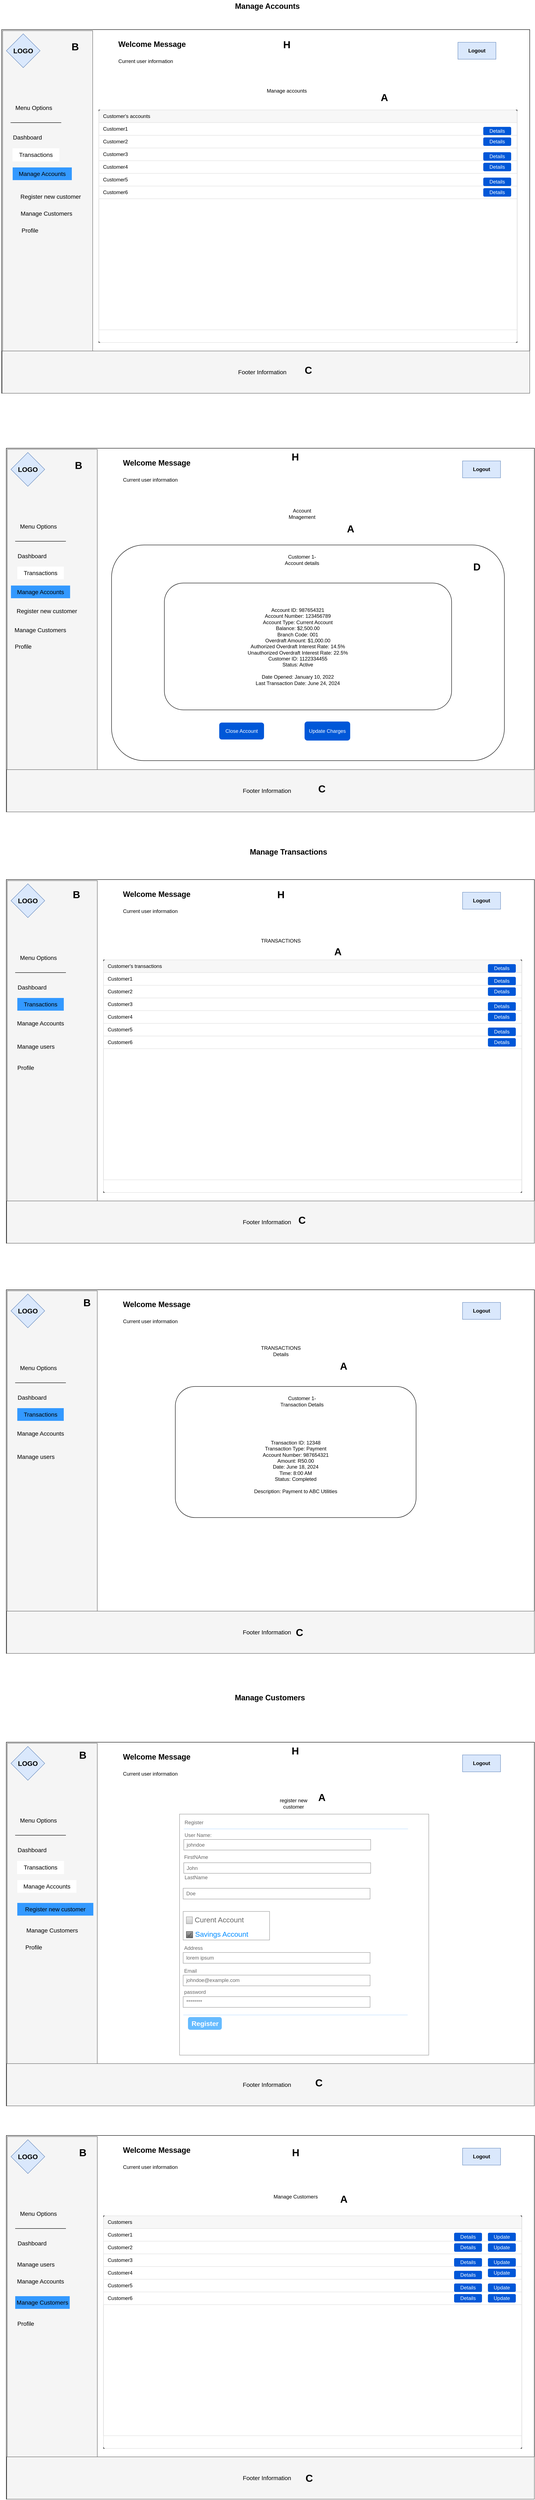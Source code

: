 <mxfile version="24.5.3" type="device">
  <diagram id="3j9G0F825_cHGCq9AKto" name="Page-2">
    <mxGraphModel dx="3990" dy="-781" grid="1" gridSize="10" guides="1" tooltips="1" connect="1" arrows="1" fold="1" page="1" pageScale="1" pageWidth="827" pageHeight="1169" math="0" shadow="0">
      <root>
        <mxCell id="0" />
        <mxCell id="1" parent="0" />
        <mxCell id="QFe1ScGnCT4EniJzE_eW-2" value="" style="rounded=0;whiteSpace=wrap;html=1;" parent="1" vertex="1">
          <mxGeometry x="-171" y="3150" width="1250" height="860" as="geometry" />
        </mxCell>
        <mxCell id="QFe1ScGnCT4EniJzE_eW-3" value="" style="rounded=0;whiteSpace=wrap;html=1;fillColor=#f5f5f5;fontColor=#333333;strokeColor=#666666;rotation=-270;" parent="1" vertex="1">
          <mxGeometry x="-490.93" y="3474.69" width="857.5" height="213.13" as="geometry" />
        </mxCell>
        <mxCell id="QFe1ScGnCT4EniJzE_eW-4" value="&lt;font size=&quot;3&quot;&gt;&lt;b&gt;LOGO&lt;/b&gt;&lt;/font&gt;" style="rhombus;whiteSpace=wrap;html=1;fillColor=#dae8fc;strokeColor=#6c8ebf;" parent="1" vertex="1">
          <mxGeometry x="-160" y="3160" width="80" height="80" as="geometry" />
        </mxCell>
        <mxCell id="QFe1ScGnCT4EniJzE_eW-5" value="&lt;b&gt;Logout&lt;/b&gt;" style="rounded=0;whiteSpace=wrap;html=1;fillColor=#dae8fc;strokeColor=#6c8ebf;" parent="1" vertex="1">
          <mxGeometry x="909" y="3180" width="90" height="40" as="geometry" />
        </mxCell>
        <mxCell id="QFe1ScGnCT4EniJzE_eW-6" value="" style="rounded=0;whiteSpace=wrap;html=1;fillColor=#f5f5f5;fontColor=#f5f5f5;strokeColor=#666666;" parent="1" vertex="1">
          <mxGeometry x="-170" y="3910" width="1249" height="100" as="geometry" />
        </mxCell>
        <mxCell id="QFe1ScGnCT4EniJzE_eW-7" value="&lt;font style=&quot;font-size: 14px;&quot;&gt;Footer Information&lt;/font&gt;" style="text;html=1;align=center;verticalAlign=middle;whiteSpace=wrap;rounded=0;" parent="1" vertex="1">
          <mxGeometry x="383" y="3945" width="126" height="30" as="geometry" />
        </mxCell>
        <mxCell id="QFe1ScGnCT4EniJzE_eW-8" value="" style="rounded=0;whiteSpace=wrap;html=1;" parent="1" vertex="1">
          <mxGeometry x="59.07" y="3340" width="990" height="550" as="geometry" />
        </mxCell>
        <mxCell id="QFe1ScGnCT4EniJzE_eW-9" value="&lt;b&gt;&lt;font style=&quot;font-size: 18px;&quot;&gt;Welcome Message&lt;/font&gt;&lt;/b&gt;" style="text;html=1;align=center;verticalAlign=middle;whiteSpace=wrap;rounded=0;" parent="1" vertex="1">
          <mxGeometry x="70" y="3170" width="230" height="30" as="geometry" />
        </mxCell>
        <mxCell id="QFe1ScGnCT4EniJzE_eW-10" value="Current user information" style="text;html=1;align=center;verticalAlign=middle;whiteSpace=wrap;rounded=0;" parent="1" vertex="1">
          <mxGeometry x="90" y="3210" width="160" height="30" as="geometry" />
        </mxCell>
        <mxCell id="QFe1ScGnCT4EniJzE_eW-11" value="&lt;font style=&quot;font-size: 14px;&quot;&gt;Menu Options&lt;/font&gt;" style="text;html=1;align=center;verticalAlign=middle;whiteSpace=wrap;rounded=0;" parent="1" vertex="1">
          <mxGeometry x="-150" y="3320" width="110" height="30" as="geometry" />
        </mxCell>
        <mxCell id="QFe1ScGnCT4EniJzE_eW-12" value="&lt;font style=&quot;font-size: 14px;&quot;&gt;Dashboard&lt;/font&gt;" style="text;html=1;align=center;verticalAlign=middle;whiteSpace=wrap;rounded=0;" parent="1" vertex="1">
          <mxGeometry x="-165" y="3390" width="110" height="30" as="geometry" />
        </mxCell>
        <mxCell id="QFe1ScGnCT4EniJzE_eW-13" value="&lt;font style=&quot;font-size: 14px;&quot;&gt;Transactions&lt;/font&gt;" style="text;html=1;align=center;verticalAlign=middle;whiteSpace=wrap;rounded=0;fillColor=#FFFFFF;strokeColor=#FFFFFF;" parent="1" vertex="1">
          <mxGeometry x="-145" y="3431.26" width="110" height="30" as="geometry" />
        </mxCell>
        <mxCell id="QFe1ScGnCT4EniJzE_eW-14" value="&lt;font style=&quot;font-size: 14px;&quot;&gt;Manage Accounts&lt;/font&gt;" style="text;html=1;align=center;verticalAlign=middle;whiteSpace=wrap;rounded=0;fillColor=#3399FF;" parent="1" vertex="1">
          <mxGeometry x="-145" y="3475.95" width="140" height="30" as="geometry" />
        </mxCell>
        <mxCell id="QFe1ScGnCT4EniJzE_eW-15" value="&lt;font style=&quot;font-size: 14px;&quot;&gt;Register new customer&lt;/font&gt;" style="text;html=1;align=center;verticalAlign=middle;whiteSpace=wrap;rounded=0;" parent="1" vertex="1">
          <mxGeometry x="-145" y="3530" width="180" height="30" as="geometry" />
        </mxCell>
        <mxCell id="QFe1ScGnCT4EniJzE_eW-16" value="&lt;font style=&quot;font-size: 14px;&quot;&gt;Manage Customers&lt;/font&gt;" style="text;html=1;align=center;verticalAlign=middle;whiteSpace=wrap;rounded=0;" parent="1" vertex="1">
          <mxGeometry x="-130" y="3570" width="130" height="30" as="geometry" />
        </mxCell>
        <mxCell id="QFe1ScGnCT4EniJzE_eW-17" value="&lt;font style=&quot;font-size: 14px;&quot;&gt;Profile&lt;/font&gt;" style="text;html=1;align=center;verticalAlign=middle;whiteSpace=wrap;rounded=0;" parent="1" vertex="1">
          <mxGeometry x="-159" y="3610" width="110" height="30" as="geometry" />
        </mxCell>
        <mxCell id="QFe1ScGnCT4EniJzE_eW-18" style="edgeStyle=orthogonalEdgeStyle;rounded=0;orthogonalLoop=1;jettySize=auto;html=1;exitX=0.5;exitY=1;exitDx=0;exitDy=0;" parent="1" source="QFe1ScGnCT4EniJzE_eW-17" target="QFe1ScGnCT4EniJzE_eW-17" edge="1">
          <mxGeometry relative="1" as="geometry" />
        </mxCell>
        <mxCell id="QFe1ScGnCT4EniJzE_eW-19" value="" style="endArrow=none;html=1;rounded=0;" parent="1" edge="1">
          <mxGeometry width="50" height="50" relative="1" as="geometry">
            <mxPoint x="-30" y="3370" as="sourcePoint" />
            <mxPoint x="-150" y="3370" as="targetPoint" />
          </mxGeometry>
        </mxCell>
        <mxCell id="QFe1ScGnCT4EniJzE_eW-20" value="Manage accounts" style="text;html=1;align=center;verticalAlign=middle;whiteSpace=wrap;rounded=0;" parent="1" vertex="1">
          <mxGeometry x="449" y="3280" width="110.07" height="30" as="geometry" />
        </mxCell>
        <mxCell id="QFe1ScGnCT4EniJzE_eW-21" value="" style="html=1;shadow=0;dashed=0;shape=mxgraph.bootstrap.rrect;rSize=5;strokeColor=#DFDFDF;html=1;whiteSpace=wrap;fillColor=#FFFFFF;fontColor=#000000;" parent="1" vertex="1">
          <mxGeometry x="59.07" y="3340" width="990" height="550" as="geometry" />
        </mxCell>
        <mxCell id="QFe1ScGnCT4EniJzE_eW-22" value="Customer&#39;s accounts" style="html=1;shadow=0;dashed=0;shape=mxgraph.bootstrap.topButton;strokeColor=inherit;fillColor=#F7F7F7;rSize=5;perimeter=none;whiteSpace=wrap;resizeWidth=1;align=left;spacing=10;" parent="QFe1ScGnCT4EniJzE_eW-21" vertex="1">
          <mxGeometry width="990" height="30" relative="1" as="geometry" />
        </mxCell>
        <mxCell id="QFe1ScGnCT4EniJzE_eW-23" value="Customer1" style="strokeColor=inherit;fillColor=inherit;gradientColor=inherit;fontColor=inherit;html=1;shadow=0;dashed=0;perimeter=none;whiteSpace=wrap;resizeWidth=1;align=left;spacing=10;" parent="QFe1ScGnCT4EniJzE_eW-21" vertex="1">
          <mxGeometry width="990" height="30" relative="1" as="geometry">
            <mxPoint y="30" as="offset" />
          </mxGeometry>
        </mxCell>
        <mxCell id="QFe1ScGnCT4EniJzE_eW-24" value="Customer3" style="strokeColor=inherit;fillColor=inherit;gradientColor=inherit;fontColor=inherit;html=1;shadow=0;dashed=0;perimeter=none;whiteSpace=wrap;resizeWidth=1;align=left;spacing=10;" parent="QFe1ScGnCT4EniJzE_eW-21" vertex="1">
          <mxGeometry width="990" height="30" relative="1" as="geometry">
            <mxPoint y="90" as="offset" />
          </mxGeometry>
        </mxCell>
        <mxCell id="QFe1ScGnCT4EniJzE_eW-25" value="" style="strokeColor=inherit;fillColor=inherit;gradientColor=inherit;fontColor=inherit;html=1;shadow=0;dashed=0;shape=mxgraph.bootstrap.bottomButton;rSize=5;perimeter=none;whiteSpace=wrap;resizeWidth=1;resizeHeight=0;align=left;spacing=10;" parent="QFe1ScGnCT4EniJzE_eW-21" vertex="1">
          <mxGeometry y="1" width="990" height="30" relative="1" as="geometry">
            <mxPoint y="-30" as="offset" />
          </mxGeometry>
        </mxCell>
        <mxCell id="QFe1ScGnCT4EniJzE_eW-26" value="Details" style="rounded=1;fillColor=#0057D8;strokeColor=none;html=1;whiteSpace=wrap;fontColor=#ffffff;align=center;verticalAlign=middle;fontStyle=0;fontSize=12;sketch=0;" parent="QFe1ScGnCT4EniJzE_eW-21" vertex="1">
          <mxGeometry x="910" y="40" width="66" height="20" as="geometry" />
        </mxCell>
        <mxCell id="QFe1ScGnCT4EniJzE_eW-27" value="Customer6" style="strokeColor=inherit;fillColor=inherit;gradientColor=inherit;fontColor=inherit;html=1;shadow=0;dashed=0;perimeter=none;whiteSpace=wrap;resizeWidth=1;align=left;spacing=10;" parent="QFe1ScGnCT4EniJzE_eW-21" vertex="1">
          <mxGeometry y="180" width="990" height="30" as="geometry" />
        </mxCell>
        <mxCell id="QFe1ScGnCT4EniJzE_eW-28" value="Customer5" style="strokeColor=inherit;fillColor=inherit;gradientColor=inherit;fontColor=inherit;html=1;shadow=0;dashed=0;perimeter=none;whiteSpace=wrap;resizeWidth=1;align=left;spacing=10;" parent="QFe1ScGnCT4EniJzE_eW-21" vertex="1">
          <mxGeometry y="150" width="990" height="30" as="geometry" />
        </mxCell>
        <mxCell id="QFe1ScGnCT4EniJzE_eW-29" value="Customer4" style="strokeColor=inherit;fillColor=inherit;gradientColor=inherit;fontColor=inherit;html=1;shadow=0;dashed=0;perimeter=none;whiteSpace=wrap;resizeWidth=1;align=left;spacing=10;" parent="QFe1ScGnCT4EniJzE_eW-21" vertex="1">
          <mxGeometry y="120" width="990" height="30" as="geometry" />
        </mxCell>
        <mxCell id="QFe1ScGnCT4EniJzE_eW-30" value="Customer2" style="strokeColor=inherit;fillColor=inherit;gradientColor=inherit;fontColor=inherit;html=1;shadow=0;dashed=0;perimeter=none;whiteSpace=wrap;resizeWidth=1;align=left;spacing=10;" parent="QFe1ScGnCT4EniJzE_eW-21" vertex="1">
          <mxGeometry y="60" width="990" height="30" as="geometry" />
        </mxCell>
        <mxCell id="QFe1ScGnCT4EniJzE_eW-31" value="Details" style="rounded=1;fillColor=#0057D8;strokeColor=none;html=1;whiteSpace=wrap;fontColor=#ffffff;align=center;verticalAlign=middle;fontStyle=0;fontSize=12;sketch=0;" parent="QFe1ScGnCT4EniJzE_eW-21" vertex="1">
          <mxGeometry x="910" y="65" width="66" height="20" as="geometry" />
        </mxCell>
        <mxCell id="QFe1ScGnCT4EniJzE_eW-32" value="Details" style="rounded=1;fillColor=#0057D8;strokeColor=none;html=1;whiteSpace=wrap;fontColor=#ffffff;align=center;verticalAlign=middle;fontStyle=0;fontSize=12;sketch=0;" parent="QFe1ScGnCT4EniJzE_eW-21" vertex="1">
          <mxGeometry x="910" y="185" width="66" height="20" as="geometry" />
        </mxCell>
        <mxCell id="QFe1ScGnCT4EniJzE_eW-33" value="Details" style="rounded=1;fillColor=#0057D8;strokeColor=none;html=1;whiteSpace=wrap;fontColor=#ffffff;align=center;verticalAlign=middle;fontStyle=0;fontSize=12;sketch=0;" parent="QFe1ScGnCT4EniJzE_eW-21" vertex="1">
          <mxGeometry x="910" y="160" width="66" height="20" as="geometry" />
        </mxCell>
        <mxCell id="QFe1ScGnCT4EniJzE_eW-34" value="Details" style="rounded=1;fillColor=#0057D8;strokeColor=none;html=1;whiteSpace=wrap;fontColor=#ffffff;align=center;verticalAlign=middle;fontStyle=0;fontSize=12;sketch=0;" parent="QFe1ScGnCT4EniJzE_eW-21" vertex="1">
          <mxGeometry x="910" y="125" width="66" height="20" as="geometry" />
        </mxCell>
        <mxCell id="QFe1ScGnCT4EniJzE_eW-35" value="Details" style="rounded=1;fillColor=#0057D8;strokeColor=none;html=1;whiteSpace=wrap;fontColor=#ffffff;align=center;verticalAlign=middle;fontStyle=0;fontSize=12;sketch=0;" parent="QFe1ScGnCT4EniJzE_eW-21" vertex="1">
          <mxGeometry x="910" y="100" width="66" height="20" as="geometry" />
        </mxCell>
        <mxCell id="QFe1ScGnCT4EniJzE_eW-36" style="edgeStyle=orthogonalEdgeStyle;rounded=0;orthogonalLoop=1;jettySize=auto;html=1;exitX=0.5;exitY=1;exitDx=0;exitDy=0;" parent="1" source="QFe1ScGnCT4EniJzE_eW-15" target="QFe1ScGnCT4EniJzE_eW-15" edge="1">
          <mxGeometry relative="1" as="geometry" />
        </mxCell>
        <mxCell id="QFe1ScGnCT4EniJzE_eW-37" value="&lt;font style=&quot;font-size: 18px;&quot;&gt;&lt;b&gt;Manage Accounts&lt;/b&gt;&lt;/font&gt;" style="text;html=1;align=center;verticalAlign=middle;whiteSpace=wrap;rounded=0;" parent="1" vertex="1">
          <mxGeometry x="370" y="3080" width="176" height="30" as="geometry" />
        </mxCell>
        <mxCell id="QFe1ScGnCT4EniJzE_eW-60" value="" style="rounded=1;whiteSpace=wrap;html=1;" parent="1" vertex="1">
          <mxGeometry x="494.0" y="4508.74" width="346" height="180" as="geometry" />
        </mxCell>
        <mxCell id="QFe1ScGnCT4EniJzE_eW-61" value="" style="rounded=0;whiteSpace=wrap;html=1;" parent="1" vertex="1">
          <mxGeometry x="-160.07" y="4140" width="1250.07" height="860" as="geometry" />
        </mxCell>
        <mxCell id="QFe1ScGnCT4EniJzE_eW-62" value="" style="rounded=0;whiteSpace=wrap;html=1;fillColor=#f5f5f5;fontColor=#333333;strokeColor=#666666;rotation=-270;" parent="1" vertex="1">
          <mxGeometry x="-480.0" y="4464.69" width="857.5" height="213.13" as="geometry" />
        </mxCell>
        <mxCell id="QFe1ScGnCT4EniJzE_eW-63" value="&lt;font size=&quot;3&quot;&gt;&lt;b&gt;LOGO&lt;/b&gt;&lt;/font&gt;" style="rhombus;whiteSpace=wrap;html=1;fillColor=#dae8fc;strokeColor=#6c8ebf;" parent="1" vertex="1">
          <mxGeometry x="-149.07" y="4150" width="80" height="80" as="geometry" />
        </mxCell>
        <mxCell id="QFe1ScGnCT4EniJzE_eW-64" value="&lt;b&gt;Logout&lt;/b&gt;" style="rounded=0;whiteSpace=wrap;html=1;fillColor=#dae8fc;strokeColor=#6c8ebf;" parent="1" vertex="1">
          <mxGeometry x="919.93" y="4170" width="90" height="40" as="geometry" />
        </mxCell>
        <mxCell id="QFe1ScGnCT4EniJzE_eW-65" value="" style="rounded=0;whiteSpace=wrap;html=1;fillColor=#f5f5f5;fontColor=#f5f5f5;strokeColor=#666666;" parent="1" vertex="1">
          <mxGeometry x="-159.07" y="4900" width="1249.07" height="100" as="geometry" />
        </mxCell>
        <mxCell id="QFe1ScGnCT4EniJzE_eW-66" value="&lt;font style=&quot;font-size: 14px;&quot;&gt;Footer Information&lt;/font&gt;" style="text;html=1;align=center;verticalAlign=middle;whiteSpace=wrap;rounded=0;" parent="1" vertex="1">
          <mxGeometry x="393.93" y="4935" width="126" height="30" as="geometry" />
        </mxCell>
        <mxCell id="QFe1ScGnCT4EniJzE_eW-67" value="&lt;b&gt;&lt;font style=&quot;font-size: 18px;&quot;&gt;Welcome Message&lt;/font&gt;&lt;/b&gt;" style="text;html=1;align=center;verticalAlign=middle;whiteSpace=wrap;rounded=0;" parent="1" vertex="1">
          <mxGeometry x="80.93" y="4160" width="230" height="30" as="geometry" />
        </mxCell>
        <mxCell id="QFe1ScGnCT4EniJzE_eW-68" value="Current user information" style="text;html=1;align=center;verticalAlign=middle;whiteSpace=wrap;rounded=0;" parent="1" vertex="1">
          <mxGeometry x="100.93" y="4200" width="160" height="30" as="geometry" />
        </mxCell>
        <mxCell id="QFe1ScGnCT4EniJzE_eW-69" value="&lt;font style=&quot;font-size: 14px;&quot;&gt;Menu Options&lt;/font&gt;" style="text;html=1;align=center;verticalAlign=middle;whiteSpace=wrap;rounded=0;" parent="1" vertex="1">
          <mxGeometry x="-139.07" y="4310" width="110" height="30" as="geometry" />
        </mxCell>
        <mxCell id="QFe1ScGnCT4EniJzE_eW-70" value="&lt;font style=&quot;font-size: 14px;&quot;&gt;Dashboard&lt;/font&gt;" style="text;html=1;align=center;verticalAlign=middle;whiteSpace=wrap;rounded=0;" parent="1" vertex="1">
          <mxGeometry x="-154.07" y="4380" width="110" height="30" as="geometry" />
        </mxCell>
        <mxCell id="QFe1ScGnCT4EniJzE_eW-71" value="&lt;font style=&quot;font-size: 14px;&quot;&gt;Transactions&lt;/font&gt;" style="text;html=1;align=center;verticalAlign=middle;whiteSpace=wrap;rounded=0;fillColor=#FFFFFF;" parent="1" vertex="1">
          <mxGeometry x="-134.07" y="4420" width="110" height="30" as="geometry" />
        </mxCell>
        <mxCell id="QFe1ScGnCT4EniJzE_eW-72" value="&lt;font style=&quot;font-size: 14px;&quot;&gt;Manage Accounts&lt;/font&gt;" style="text;html=1;align=center;verticalAlign=middle;whiteSpace=wrap;rounded=0;fillColor=#3399FF;" parent="1" vertex="1">
          <mxGeometry x="-149.07" y="4464.69" width="140" height="30" as="geometry" />
        </mxCell>
        <mxCell id="QFe1ScGnCT4EniJzE_eW-73" value="&lt;font style=&quot;font-size: 14px;&quot;&gt;Register new customer&lt;/font&gt;" style="text;html=1;align=center;verticalAlign=middle;whiteSpace=wrap;rounded=0;" parent="1" vertex="1">
          <mxGeometry x="-154.07" y="4510" width="180" height="30" as="geometry" />
        </mxCell>
        <mxCell id="QFe1ScGnCT4EniJzE_eW-74" value="&lt;font style=&quot;font-size: 14px;&quot;&gt;Manage Customers&lt;/font&gt;" style="text;html=1;align=center;verticalAlign=middle;whiteSpace=wrap;rounded=0;" parent="1" vertex="1">
          <mxGeometry x="-149.07" y="4555" width="139.07" height="30" as="geometry" />
        </mxCell>
        <mxCell id="QFe1ScGnCT4EniJzE_eW-75" value="&lt;font style=&quot;font-size: 14px;&quot;&gt;Profile&lt;/font&gt;" style="text;html=1;align=center;verticalAlign=middle;whiteSpace=wrap;rounded=0;" parent="1" vertex="1">
          <mxGeometry x="-175" y="4593.74" width="110" height="30" as="geometry" />
        </mxCell>
        <mxCell id="QFe1ScGnCT4EniJzE_eW-76" style="edgeStyle=orthogonalEdgeStyle;rounded=0;orthogonalLoop=1;jettySize=auto;html=1;exitX=0.5;exitY=1;exitDx=0;exitDy=0;" parent="1" source="QFe1ScGnCT4EniJzE_eW-75" target="QFe1ScGnCT4EniJzE_eW-75" edge="1">
          <mxGeometry relative="1" as="geometry" />
        </mxCell>
        <mxCell id="QFe1ScGnCT4EniJzE_eW-77" value="" style="endArrow=none;html=1;rounded=0;" parent="1" edge="1">
          <mxGeometry width="50" height="50" relative="1" as="geometry">
            <mxPoint x="-19.07" y="4360" as="sourcePoint" />
            <mxPoint x="-139.07" y="4360" as="targetPoint" />
          </mxGeometry>
        </mxCell>
        <mxCell id="QFe1ScGnCT4EniJzE_eW-78" value="Account Mnagement" style="text;html=1;align=center;verticalAlign=middle;whiteSpace=wrap;rounded=0;" parent="1" vertex="1">
          <mxGeometry x="510.0" y="4280" width="60" height="30" as="geometry" />
        </mxCell>
        <mxCell id="QFe1ScGnCT4EniJzE_eW-79" value="" style="rounded=1;whiteSpace=wrap;html=1;" parent="1" vertex="1">
          <mxGeometry x="89.07" y="4368.74" width="930" height="510" as="geometry" />
        </mxCell>
        <mxCell id="QFe1ScGnCT4EniJzE_eW-80" value="Customer 1- Account details" style="text;html=1;align=center;verticalAlign=middle;whiteSpace=wrap;rounded=0;" parent="1" vertex="1">
          <mxGeometry x="484.97" y="4388.74" width="110.07" height="30" as="geometry" />
        </mxCell>
        <mxCell id="QFe1ScGnCT4EniJzE_eW-81" value="" style="rounded=1;whiteSpace=wrap;html=1;" parent="1" vertex="1">
          <mxGeometry x="214.07" y="4458.74" width="680" height="300" as="geometry" />
        </mxCell>
        <mxCell id="QFe1ScGnCT4EniJzE_eW-82" value="&lt;div&gt;Account ID: 987654321&lt;/div&gt;&lt;div&gt;Account Number: 123456789&lt;/div&gt;&lt;div&gt;Account Type: Current Account&lt;/div&gt;&lt;div&gt;Balance: $2,500.00&lt;/div&gt;&lt;div&gt;Branch Code: 001&lt;/div&gt;&lt;div&gt;Overdraft Amount: $1,000.00&lt;/div&gt;&lt;div&gt;Authorized Overdraft Interest Rate: 14.5%&lt;/div&gt;&lt;div&gt;Unauthorized Overdraft Interest Rate: 22.5%&lt;/div&gt;&lt;div&gt;Customer ID: 1122334455&lt;/div&gt;&lt;div&gt;Status: Active&lt;/div&gt;&lt;div&gt;&lt;br&gt;&lt;/div&gt;&lt;div&gt;Date Opened: January 10, 2022&lt;/div&gt;&lt;div&gt;Last Transaction Date: June 24, 2024&lt;/div&gt;" style="text;html=1;align=center;verticalAlign=middle;whiteSpace=wrap;rounded=0;" parent="1" vertex="1">
          <mxGeometry x="210.0" y="4483.74" width="640" height="250" as="geometry" />
        </mxCell>
        <mxCell id="QFe1ScGnCT4EniJzE_eW-83" value="Close Account" style="rounded=1;fillColor=#0057D8;strokeColor=none;html=1;whiteSpace=wrap;fontColor=#ffffff;align=center;verticalAlign=middle;fontStyle=0;fontSize=12;sketch=0;" parent="1" vertex="1">
          <mxGeometry x="344.0" y="4788.74" width="106" height="40" as="geometry" />
        </mxCell>
        <mxCell id="QFe1ScGnCT4EniJzE_eW-84" value="Update Charges" style="rounded=1;fillColor=#0057D8;strokeColor=none;html=1;whiteSpace=wrap;fontColor=#ffffff;align=center;verticalAlign=middle;fontStyle=0;fontSize=12;sketch=0;" parent="1" vertex="1">
          <mxGeometry x="546.0" y="4786.24" width="108" height="45" as="geometry" />
        </mxCell>
        <mxCell id="QFe1ScGnCT4EniJzE_eW-85" value="" style="rounded=0;whiteSpace=wrap;html=1;" parent="1" vertex="1">
          <mxGeometry x="-160" y="5160" width="1250" height="860" as="geometry" />
        </mxCell>
        <mxCell id="QFe1ScGnCT4EniJzE_eW-86" value="" style="rounded=0;whiteSpace=wrap;html=1;fillColor=#f5f5f5;fontColor=#333333;strokeColor=#666666;rotation=-270;" parent="1" vertex="1">
          <mxGeometry x="-479.93" y="5484.69" width="857.5" height="213.13" as="geometry" />
        </mxCell>
        <mxCell id="QFe1ScGnCT4EniJzE_eW-87" value="&lt;font size=&quot;3&quot;&gt;&lt;b&gt;LOGO&lt;/b&gt;&lt;/font&gt;" style="rhombus;whiteSpace=wrap;html=1;fillColor=#dae8fc;strokeColor=#6c8ebf;" parent="1" vertex="1">
          <mxGeometry x="-149" y="5170" width="80" height="80" as="geometry" />
        </mxCell>
        <mxCell id="QFe1ScGnCT4EniJzE_eW-88" value="&lt;b&gt;Logout&lt;/b&gt;" style="rounded=0;whiteSpace=wrap;html=1;fillColor=#dae8fc;strokeColor=#6c8ebf;" parent="1" vertex="1">
          <mxGeometry x="920" y="5190" width="90" height="40" as="geometry" />
        </mxCell>
        <mxCell id="QFe1ScGnCT4EniJzE_eW-89" value="" style="rounded=0;whiteSpace=wrap;html=1;fillColor=#f5f5f5;fontColor=#f5f5f5;strokeColor=#666666;" parent="1" vertex="1">
          <mxGeometry x="-159" y="5920" width="1249" height="100" as="geometry" />
        </mxCell>
        <mxCell id="QFe1ScGnCT4EniJzE_eW-90" value="&lt;font style=&quot;font-size: 14px;&quot;&gt;Footer Information&lt;/font&gt;" style="text;html=1;align=center;verticalAlign=middle;whiteSpace=wrap;rounded=0;" parent="1" vertex="1">
          <mxGeometry x="394.0" y="5955" width="126" height="30" as="geometry" />
        </mxCell>
        <mxCell id="QFe1ScGnCT4EniJzE_eW-91" value="" style="rounded=0;whiteSpace=wrap;html=1;" parent="1" vertex="1">
          <mxGeometry x="70.07" y="5350" width="990" height="550" as="geometry" />
        </mxCell>
        <mxCell id="QFe1ScGnCT4EniJzE_eW-92" value="&lt;b&gt;&lt;font style=&quot;font-size: 18px;&quot;&gt;Welcome Message&lt;/font&gt;&lt;/b&gt;" style="text;html=1;align=center;verticalAlign=middle;whiteSpace=wrap;rounded=0;" parent="1" vertex="1">
          <mxGeometry x="81" y="5180" width="230" height="30" as="geometry" />
        </mxCell>
        <mxCell id="QFe1ScGnCT4EniJzE_eW-93" value="Current user information" style="text;html=1;align=center;verticalAlign=middle;whiteSpace=wrap;rounded=0;" parent="1" vertex="1">
          <mxGeometry x="101" y="5220" width="160" height="30" as="geometry" />
        </mxCell>
        <mxCell id="QFe1ScGnCT4EniJzE_eW-94" value="&lt;font style=&quot;font-size: 14px;&quot;&gt;Menu Options&lt;/font&gt;" style="text;html=1;align=center;verticalAlign=middle;whiteSpace=wrap;rounded=0;" parent="1" vertex="1">
          <mxGeometry x="-139" y="5330" width="110" height="30" as="geometry" />
        </mxCell>
        <mxCell id="QFe1ScGnCT4EniJzE_eW-95" value="&lt;font style=&quot;font-size: 14px;&quot;&gt;Dashboard&lt;/font&gt;" style="text;html=1;align=center;verticalAlign=middle;whiteSpace=wrap;rounded=0;" parent="1" vertex="1">
          <mxGeometry x="-154" y="5400" width="110" height="30" as="geometry" />
        </mxCell>
        <mxCell id="QFe1ScGnCT4EniJzE_eW-96" value="&lt;font style=&quot;font-size: 14px;&quot;&gt;Transactions&lt;/font&gt;" style="text;html=1;align=center;verticalAlign=middle;whiteSpace=wrap;rounded=0;fillColor=#3399FF;" parent="1" vertex="1">
          <mxGeometry x="-134" y="5440" width="110" height="30" as="geometry" />
        </mxCell>
        <mxCell id="QFe1ScGnCT4EniJzE_eW-97" value="&lt;font style=&quot;font-size: 14px;&quot;&gt;Manage Accounts&lt;/font&gt;" style="text;html=1;align=center;verticalAlign=middle;whiteSpace=wrap;rounded=0;" parent="1" vertex="1">
          <mxGeometry x="-149" y="5484.69" width="140" height="30" as="geometry" />
        </mxCell>
        <mxCell id="QFe1ScGnCT4EniJzE_eW-99" value="&lt;font style=&quot;font-size: 14px;&quot;&gt;Manage users&lt;/font&gt;" style="text;html=1;align=center;verticalAlign=middle;whiteSpace=wrap;rounded=0;" parent="1" vertex="1">
          <mxGeometry x="-145" y="5540" width="110" height="30" as="geometry" />
        </mxCell>
        <mxCell id="QFe1ScGnCT4EniJzE_eW-100" value="&lt;font style=&quot;font-size: 14px;&quot;&gt;Profile&lt;/font&gt;" style="text;html=1;align=center;verticalAlign=middle;whiteSpace=wrap;rounded=0;" parent="1" vertex="1">
          <mxGeometry x="-169.07" y="5590" width="110" height="30" as="geometry" />
        </mxCell>
        <mxCell id="QFe1ScGnCT4EniJzE_eW-101" style="edgeStyle=orthogonalEdgeStyle;rounded=0;orthogonalLoop=1;jettySize=auto;html=1;exitX=0.5;exitY=1;exitDx=0;exitDy=0;" parent="1" source="QFe1ScGnCT4EniJzE_eW-100" target="QFe1ScGnCT4EniJzE_eW-100" edge="1">
          <mxGeometry relative="1" as="geometry" />
        </mxCell>
        <mxCell id="QFe1ScGnCT4EniJzE_eW-102" value="" style="endArrow=none;html=1;rounded=0;" parent="1" edge="1">
          <mxGeometry width="50" height="50" relative="1" as="geometry">
            <mxPoint x="-19" y="5380" as="sourcePoint" />
            <mxPoint x="-139" y="5380" as="targetPoint" />
          </mxGeometry>
        </mxCell>
        <mxCell id="QFe1ScGnCT4EniJzE_eW-103" value="TRANSACTIONS" style="text;html=1;align=center;verticalAlign=middle;whiteSpace=wrap;rounded=0;" parent="1" vertex="1">
          <mxGeometry x="460" y="5290" width="60" height="30" as="geometry" />
        </mxCell>
        <mxCell id="QFe1ScGnCT4EniJzE_eW-104" value="" style="html=1;shadow=0;dashed=0;shape=mxgraph.bootstrap.rrect;rSize=5;strokeColor=#DFDFDF;html=1;whiteSpace=wrap;fillColor=#FFFFFF;fontColor=#000000;" parent="1" vertex="1">
          <mxGeometry x="70.07" y="5350" width="990" height="550" as="geometry" />
        </mxCell>
        <mxCell id="QFe1ScGnCT4EniJzE_eW-105" value="Customer&#39;s transactions" style="html=1;shadow=0;dashed=0;shape=mxgraph.bootstrap.topButton;strokeColor=inherit;fillColor=#F7F7F7;rSize=5;perimeter=none;whiteSpace=wrap;resizeWidth=1;align=left;spacing=10;" parent="QFe1ScGnCT4EniJzE_eW-104" vertex="1">
          <mxGeometry width="990" height="30" relative="1" as="geometry" />
        </mxCell>
        <mxCell id="QFe1ScGnCT4EniJzE_eW-106" value="Customer1" style="strokeColor=inherit;fillColor=inherit;gradientColor=inherit;fontColor=inherit;html=1;shadow=0;dashed=0;perimeter=none;whiteSpace=wrap;resizeWidth=1;align=left;spacing=10;" parent="QFe1ScGnCT4EniJzE_eW-104" vertex="1">
          <mxGeometry width="990" height="30" relative="1" as="geometry">
            <mxPoint y="30" as="offset" />
          </mxGeometry>
        </mxCell>
        <mxCell id="QFe1ScGnCT4EniJzE_eW-107" value="Customer3" style="strokeColor=inherit;fillColor=inherit;gradientColor=inherit;fontColor=inherit;html=1;shadow=0;dashed=0;perimeter=none;whiteSpace=wrap;resizeWidth=1;align=left;spacing=10;" parent="QFe1ScGnCT4EniJzE_eW-104" vertex="1">
          <mxGeometry width="990" height="30" relative="1" as="geometry">
            <mxPoint y="90" as="offset" />
          </mxGeometry>
        </mxCell>
        <mxCell id="QFe1ScGnCT4EniJzE_eW-108" value="" style="strokeColor=inherit;fillColor=inherit;gradientColor=inherit;fontColor=inherit;html=1;shadow=0;dashed=0;shape=mxgraph.bootstrap.bottomButton;rSize=5;perimeter=none;whiteSpace=wrap;resizeWidth=1;resizeHeight=0;align=left;spacing=10;" parent="QFe1ScGnCT4EniJzE_eW-104" vertex="1">
          <mxGeometry y="1" width="990" height="30" relative="1" as="geometry">
            <mxPoint y="-30" as="offset" />
          </mxGeometry>
        </mxCell>
        <mxCell id="QFe1ScGnCT4EniJzE_eW-109" value="Details" style="rounded=1;fillColor=#0057D8;strokeColor=none;html=1;whiteSpace=wrap;fontColor=#ffffff;align=center;verticalAlign=middle;fontStyle=0;fontSize=12;sketch=0;" parent="QFe1ScGnCT4EniJzE_eW-104" vertex="1">
          <mxGeometry x="910" y="10" width="66" height="20" as="geometry" />
        </mxCell>
        <mxCell id="QFe1ScGnCT4EniJzE_eW-110" value="Details" style="rounded=1;fillColor=#0057D8;strokeColor=none;html=1;whiteSpace=wrap;fontColor=#ffffff;align=center;verticalAlign=middle;fontStyle=0;fontSize=12;sketch=0;" parent="QFe1ScGnCT4EniJzE_eW-104" vertex="1">
          <mxGeometry x="910" y="40" width="66" height="20" as="geometry" />
        </mxCell>
        <mxCell id="QFe1ScGnCT4EniJzE_eW-111" value="Customer6" style="strokeColor=inherit;fillColor=inherit;gradientColor=inherit;fontColor=inherit;html=1;shadow=0;dashed=0;perimeter=none;whiteSpace=wrap;resizeWidth=1;align=left;spacing=10;" parent="QFe1ScGnCT4EniJzE_eW-104" vertex="1">
          <mxGeometry y="180" width="990" height="30" as="geometry" />
        </mxCell>
        <mxCell id="QFe1ScGnCT4EniJzE_eW-112" value="Customer5" style="strokeColor=inherit;fillColor=inherit;gradientColor=inherit;fontColor=inherit;html=1;shadow=0;dashed=0;perimeter=none;whiteSpace=wrap;resizeWidth=1;align=left;spacing=10;" parent="QFe1ScGnCT4EniJzE_eW-104" vertex="1">
          <mxGeometry y="150" width="990" height="30" as="geometry" />
        </mxCell>
        <mxCell id="QFe1ScGnCT4EniJzE_eW-113" value="Customer4" style="strokeColor=inherit;fillColor=inherit;gradientColor=inherit;fontColor=inherit;html=1;shadow=0;dashed=0;perimeter=none;whiteSpace=wrap;resizeWidth=1;align=left;spacing=10;" parent="QFe1ScGnCT4EniJzE_eW-104" vertex="1">
          <mxGeometry y="120" width="990" height="30" as="geometry" />
        </mxCell>
        <mxCell id="QFe1ScGnCT4EniJzE_eW-114" value="Customer2" style="strokeColor=inherit;fillColor=inherit;gradientColor=inherit;fontColor=inherit;html=1;shadow=0;dashed=0;perimeter=none;whiteSpace=wrap;resizeWidth=1;align=left;spacing=10;" parent="QFe1ScGnCT4EniJzE_eW-104" vertex="1">
          <mxGeometry y="60" width="990" height="30" as="geometry" />
        </mxCell>
        <mxCell id="QFe1ScGnCT4EniJzE_eW-115" value="Details" style="rounded=1;fillColor=#0057D8;strokeColor=none;html=1;whiteSpace=wrap;fontColor=#ffffff;align=center;verticalAlign=middle;fontStyle=0;fontSize=12;sketch=0;" parent="QFe1ScGnCT4EniJzE_eW-104" vertex="1">
          <mxGeometry x="910" y="65" width="66" height="20" as="geometry" />
        </mxCell>
        <mxCell id="QFe1ScGnCT4EniJzE_eW-116" value="Details" style="rounded=1;fillColor=#0057D8;strokeColor=none;html=1;whiteSpace=wrap;fontColor=#ffffff;align=center;verticalAlign=middle;fontStyle=0;fontSize=12;sketch=0;" parent="QFe1ScGnCT4EniJzE_eW-104" vertex="1">
          <mxGeometry x="910" y="185" width="66" height="20" as="geometry" />
        </mxCell>
        <mxCell id="QFe1ScGnCT4EniJzE_eW-117" value="Details" style="rounded=1;fillColor=#0057D8;strokeColor=none;html=1;whiteSpace=wrap;fontColor=#ffffff;align=center;verticalAlign=middle;fontStyle=0;fontSize=12;sketch=0;" parent="QFe1ScGnCT4EniJzE_eW-104" vertex="1">
          <mxGeometry x="910" y="160" width="66" height="20" as="geometry" />
        </mxCell>
        <mxCell id="QFe1ScGnCT4EniJzE_eW-118" value="Details" style="rounded=1;fillColor=#0057D8;strokeColor=none;html=1;whiteSpace=wrap;fontColor=#ffffff;align=center;verticalAlign=middle;fontStyle=0;fontSize=12;sketch=0;" parent="QFe1ScGnCT4EniJzE_eW-104" vertex="1">
          <mxGeometry x="910" y="125" width="66" height="20" as="geometry" />
        </mxCell>
        <mxCell id="QFe1ScGnCT4EniJzE_eW-119" value="Details" style="rounded=1;fillColor=#0057D8;strokeColor=none;html=1;whiteSpace=wrap;fontColor=#ffffff;align=center;verticalAlign=middle;fontStyle=0;fontSize=12;sketch=0;" parent="QFe1ScGnCT4EniJzE_eW-104" vertex="1">
          <mxGeometry x="910" y="100" width="66" height="20" as="geometry" />
        </mxCell>
        <mxCell id="QFe1ScGnCT4EniJzE_eW-120" value="&lt;font style=&quot;font-size: 18px;&quot;&gt;&lt;b&gt;Manage Transactions&lt;/b&gt;&lt;/font&gt;" style="text;html=1;align=center;verticalAlign=middle;whiteSpace=wrap;rounded=0;" parent="1" vertex="1">
          <mxGeometry x="414" y="5080" width="188" height="30" as="geometry" />
        </mxCell>
        <mxCell id="QFe1ScGnCT4EniJzE_eW-121" value="" style="rounded=1;whiteSpace=wrap;html=1;" parent="1" vertex="1">
          <mxGeometry x="494.0" y="6498.74" width="346" height="180" as="geometry" />
        </mxCell>
        <mxCell id="QFe1ScGnCT4EniJzE_eW-122" value="" style="rounded=0;whiteSpace=wrap;html=1;" parent="1" vertex="1">
          <mxGeometry x="-160.07" y="6130" width="1250.07" height="860" as="geometry" />
        </mxCell>
        <mxCell id="QFe1ScGnCT4EniJzE_eW-123" value="" style="rounded=0;whiteSpace=wrap;html=1;fillColor=#f5f5f5;fontColor=#333333;strokeColor=#666666;rotation=-270;" parent="1" vertex="1">
          <mxGeometry x="-480.0" y="6454.69" width="857.5" height="213.13" as="geometry" />
        </mxCell>
        <mxCell id="QFe1ScGnCT4EniJzE_eW-124" value="&lt;font size=&quot;3&quot;&gt;&lt;b&gt;LOGO&lt;/b&gt;&lt;/font&gt;" style="rhombus;whiteSpace=wrap;html=1;fillColor=#dae8fc;strokeColor=#6c8ebf;" parent="1" vertex="1">
          <mxGeometry x="-149.07" y="6140" width="80" height="80" as="geometry" />
        </mxCell>
        <mxCell id="QFe1ScGnCT4EniJzE_eW-125" value="&lt;b&gt;Logout&lt;/b&gt;" style="rounded=0;whiteSpace=wrap;html=1;fillColor=#dae8fc;strokeColor=#6c8ebf;" parent="1" vertex="1">
          <mxGeometry x="919.93" y="6160" width="90" height="40" as="geometry" />
        </mxCell>
        <mxCell id="QFe1ScGnCT4EniJzE_eW-126" value="" style="rounded=0;whiteSpace=wrap;html=1;fillColor=#f5f5f5;fontColor=#f5f5f5;strokeColor=#666666;" parent="1" vertex="1">
          <mxGeometry x="-159.07" y="6890" width="1249.07" height="100" as="geometry" />
        </mxCell>
        <mxCell id="QFe1ScGnCT4EniJzE_eW-127" value="&lt;font style=&quot;font-size: 14px;&quot;&gt;Footer Information&lt;/font&gt;" style="text;html=1;align=center;verticalAlign=middle;whiteSpace=wrap;rounded=0;" parent="1" vertex="1">
          <mxGeometry x="393.93" y="6925" width="126" height="30" as="geometry" />
        </mxCell>
        <mxCell id="QFe1ScGnCT4EniJzE_eW-128" value="&lt;b&gt;&lt;font style=&quot;font-size: 18px;&quot;&gt;Welcome Message&lt;/font&gt;&lt;/b&gt;" style="text;html=1;align=center;verticalAlign=middle;whiteSpace=wrap;rounded=0;" parent="1" vertex="1">
          <mxGeometry x="80.93" y="6150" width="230" height="30" as="geometry" />
        </mxCell>
        <mxCell id="QFe1ScGnCT4EniJzE_eW-129" value="Current user information" style="text;html=1;align=center;verticalAlign=middle;whiteSpace=wrap;rounded=0;" parent="1" vertex="1">
          <mxGeometry x="100.93" y="6190" width="160" height="30" as="geometry" />
        </mxCell>
        <mxCell id="QFe1ScGnCT4EniJzE_eW-130" value="&lt;font style=&quot;font-size: 14px;&quot;&gt;Menu Options&lt;/font&gt;" style="text;html=1;align=center;verticalAlign=middle;whiteSpace=wrap;rounded=0;" parent="1" vertex="1">
          <mxGeometry x="-139.07" y="6300" width="110" height="30" as="geometry" />
        </mxCell>
        <mxCell id="QFe1ScGnCT4EniJzE_eW-131" value="&lt;font style=&quot;font-size: 14px;&quot;&gt;Dashboard&lt;/font&gt;" style="text;html=1;align=center;verticalAlign=middle;whiteSpace=wrap;rounded=0;" parent="1" vertex="1">
          <mxGeometry x="-154.07" y="6370" width="110" height="30" as="geometry" />
        </mxCell>
        <mxCell id="QFe1ScGnCT4EniJzE_eW-132" value="&lt;font style=&quot;font-size: 14px;&quot;&gt;Transactions&lt;/font&gt;" style="text;html=1;align=center;verticalAlign=middle;whiteSpace=wrap;rounded=0;fillColor=#3399FF;" parent="1" vertex="1">
          <mxGeometry x="-134.07" y="6410" width="110" height="30" as="geometry" />
        </mxCell>
        <mxCell id="QFe1ScGnCT4EniJzE_eW-133" value="&lt;font style=&quot;font-size: 14px;&quot;&gt;Manage Accounts&lt;/font&gt;" style="text;html=1;align=center;verticalAlign=middle;whiteSpace=wrap;rounded=0;" parent="1" vertex="1">
          <mxGeometry x="-149.07" y="6454.69" width="140" height="30" as="geometry" />
        </mxCell>
        <mxCell id="QFe1ScGnCT4EniJzE_eW-135" value="&lt;font style=&quot;font-size: 14px;&quot;&gt;Manage users&lt;/font&gt;" style="text;html=1;align=center;verticalAlign=middle;whiteSpace=wrap;rounded=0;" parent="1" vertex="1">
          <mxGeometry x="-145" y="6510" width="110" height="30" as="geometry" />
        </mxCell>
        <mxCell id="QFe1ScGnCT4EniJzE_eW-136" style="edgeStyle=orthogonalEdgeStyle;rounded=0;orthogonalLoop=1;jettySize=auto;html=1;exitX=0.5;exitY=1;exitDx=0;exitDy=0;" parent="1" edge="1">
          <mxGeometry relative="1" as="geometry">
            <mxPoint x="-114.0" y="6619.74" as="sourcePoint" />
            <mxPoint x="-114.0" y="6619.74" as="targetPoint" />
          </mxGeometry>
        </mxCell>
        <mxCell id="QFe1ScGnCT4EniJzE_eW-137" value="" style="endArrow=none;html=1;rounded=0;" parent="1" edge="1">
          <mxGeometry width="50" height="50" relative="1" as="geometry">
            <mxPoint x="-19.07" y="6350" as="sourcePoint" />
            <mxPoint x="-139.07" y="6350" as="targetPoint" />
          </mxGeometry>
        </mxCell>
        <mxCell id="QFe1ScGnCT4EniJzE_eW-138" value="TRANSACTIONS Details" style="text;html=1;align=center;verticalAlign=middle;whiteSpace=wrap;rounded=0;" parent="1" vertex="1">
          <mxGeometry x="459.93" y="6260" width="60" height="30" as="geometry" />
        </mxCell>
        <mxCell id="QFe1ScGnCT4EniJzE_eW-139" value="" style="rounded=1;whiteSpace=wrap;html=1;" parent="1" vertex="1">
          <mxGeometry x="240.0" y="6358.74" width="570" height="310" as="geometry" />
        </mxCell>
        <mxCell id="QFe1ScGnCT4EniJzE_eW-140" value="Customer 1-Transaction Details" style="text;html=1;align=center;verticalAlign=middle;whiteSpace=wrap;rounded=0;" parent="1" vertex="1">
          <mxGeometry x="484.97" y="6378.74" width="110.07" height="30" as="geometry" />
        </mxCell>
        <mxCell id="QFe1ScGnCT4EniJzE_eW-141" value="&lt;div&gt;Transaction ID: 12348&lt;/div&gt;&lt;div&gt;Transaction Type: Payment&lt;/div&gt;&lt;div&gt;Account Number: 987654321&lt;/div&gt;&lt;div&gt;Amount: R50.00&lt;/div&gt;&lt;div&gt;Date: June 18, 2024&lt;/div&gt;&lt;div&gt;Time: 8:00 AM&lt;/div&gt;&lt;div&gt;Status: Completed&lt;/div&gt;&lt;div&gt;&lt;br&gt;&lt;/div&gt;&lt;div&gt;Description: Payment to ABC Utilities&lt;/div&gt;" style="text;html=1;align=center;verticalAlign=middle;whiteSpace=wrap;rounded=0;" parent="1" vertex="1">
          <mxGeometry x="415.0" y="6468.74" width="220" height="160" as="geometry" />
        </mxCell>
        <mxCell id="QFe1ScGnCT4EniJzE_eW-143" value="" style="rounded=0;whiteSpace=wrap;html=1;" parent="1" vertex="1">
          <mxGeometry x="-160.07" y="7200" width="1250" height="860" as="geometry" />
        </mxCell>
        <mxCell id="QFe1ScGnCT4EniJzE_eW-144" value="" style="rounded=0;whiteSpace=wrap;html=1;fillColor=#f5f5f5;fontColor=#333333;strokeColor=#666666;rotation=-270;" parent="1" vertex="1">
          <mxGeometry x="-480.0" y="7524.69" width="857.5" height="213.13" as="geometry" />
        </mxCell>
        <mxCell id="QFe1ScGnCT4EniJzE_eW-145" value="&lt;font size=&quot;3&quot;&gt;&lt;b&gt;LOGO&lt;/b&gt;&lt;/font&gt;" style="rhombus;whiteSpace=wrap;html=1;fillColor=#dae8fc;strokeColor=#6c8ebf;" parent="1" vertex="1">
          <mxGeometry x="-149.07" y="7210" width="80" height="80" as="geometry" />
        </mxCell>
        <mxCell id="QFe1ScGnCT4EniJzE_eW-146" value="&lt;b&gt;Logout&lt;/b&gt;" style="rounded=0;whiteSpace=wrap;html=1;fillColor=#dae8fc;strokeColor=#6c8ebf;" parent="1" vertex="1">
          <mxGeometry x="919.93" y="7230" width="90" height="40" as="geometry" />
        </mxCell>
        <mxCell id="QFe1ScGnCT4EniJzE_eW-147" value="" style="rounded=0;whiteSpace=wrap;html=1;fillColor=#f5f5f5;fontColor=#f5f5f5;strokeColor=#666666;" parent="1" vertex="1">
          <mxGeometry x="-159.07" y="7960" width="1249" height="100" as="geometry" />
        </mxCell>
        <mxCell id="QFe1ScGnCT4EniJzE_eW-148" value="&lt;font style=&quot;font-size: 14px;&quot;&gt;Footer Information&lt;/font&gt;" style="text;html=1;align=center;verticalAlign=middle;whiteSpace=wrap;rounded=0;" parent="1" vertex="1">
          <mxGeometry x="393.93" y="7995" width="126" height="30" as="geometry" />
        </mxCell>
        <mxCell id="QFe1ScGnCT4EniJzE_eW-149" value="&lt;b&gt;&lt;font style=&quot;font-size: 18px;&quot;&gt;Welcome Message&lt;/font&gt;&lt;/b&gt;" style="text;html=1;align=center;verticalAlign=middle;whiteSpace=wrap;rounded=0;" parent="1" vertex="1">
          <mxGeometry x="80.93" y="7220" width="230" height="30" as="geometry" />
        </mxCell>
        <mxCell id="QFe1ScGnCT4EniJzE_eW-150" value="Current user information" style="text;html=1;align=center;verticalAlign=middle;whiteSpace=wrap;rounded=0;" parent="1" vertex="1">
          <mxGeometry x="100.93" y="7260" width="160" height="30" as="geometry" />
        </mxCell>
        <mxCell id="QFe1ScGnCT4EniJzE_eW-151" value="&lt;font style=&quot;font-size: 14px;&quot;&gt;Menu Options&lt;/font&gt;" style="text;html=1;align=center;verticalAlign=middle;whiteSpace=wrap;rounded=0;" parent="1" vertex="1">
          <mxGeometry x="-139.07" y="7370" width="110" height="30" as="geometry" />
        </mxCell>
        <mxCell id="QFe1ScGnCT4EniJzE_eW-152" value="&lt;font style=&quot;font-size: 14px;&quot;&gt;Dashboard&lt;/font&gt;" style="text;html=1;align=center;verticalAlign=middle;whiteSpace=wrap;rounded=0;" parent="1" vertex="1">
          <mxGeometry x="-154.07" y="7440" width="110" height="30" as="geometry" />
        </mxCell>
        <mxCell id="QFe1ScGnCT4EniJzE_eW-153" value="&lt;font style=&quot;font-size: 14px;&quot;&gt;Transactions&lt;/font&gt;" style="text;html=1;align=center;verticalAlign=middle;whiteSpace=wrap;rounded=0;fillColor=#FFFFFF;strokeColor=#FFFFFF;" parent="1" vertex="1">
          <mxGeometry x="-134.07" y="7481.26" width="110" height="30" as="geometry" />
        </mxCell>
        <mxCell id="QFe1ScGnCT4EniJzE_eW-154" value="&lt;font style=&quot;font-size: 14px;&quot;&gt;Manage Accounts&lt;/font&gt;" style="text;html=1;align=center;verticalAlign=middle;whiteSpace=wrap;rounded=0;fillColor=#FFFFFF;" parent="1" vertex="1">
          <mxGeometry x="-134.07" y="7525.95" width="140" height="30" as="geometry" />
        </mxCell>
        <mxCell id="QFe1ScGnCT4EniJzE_eW-155" value="&lt;font style=&quot;font-size: 14px;&quot;&gt;Register new customer&lt;/font&gt;" style="text;html=1;align=center;verticalAlign=middle;whiteSpace=wrap;rounded=0;fillColor=#3399FF;" parent="1" vertex="1">
          <mxGeometry x="-134.07" y="7580" width="180" height="30" as="geometry" />
        </mxCell>
        <mxCell id="QFe1ScGnCT4EniJzE_eW-156" value="&lt;font style=&quot;font-size: 14px;&quot;&gt;Manage Customers&lt;/font&gt;" style="text;html=1;align=center;verticalAlign=middle;whiteSpace=wrap;rounded=0;" parent="1" vertex="1">
          <mxGeometry x="-120.71" y="7630" width="139.07" height="30" as="geometry" />
        </mxCell>
        <mxCell id="QFe1ScGnCT4EniJzE_eW-157" value="&lt;font style=&quot;font-size: 14px;&quot;&gt;Profile&lt;/font&gt;" style="text;html=1;align=center;verticalAlign=middle;whiteSpace=wrap;rounded=0;" parent="1" vertex="1">
          <mxGeometry x="-150.0" y="7670" width="110" height="30" as="geometry" />
        </mxCell>
        <mxCell id="QFe1ScGnCT4EniJzE_eW-158" style="edgeStyle=orthogonalEdgeStyle;rounded=0;orthogonalLoop=1;jettySize=auto;html=1;exitX=0.5;exitY=1;exitDx=0;exitDy=0;" parent="1" source="QFe1ScGnCT4EniJzE_eW-157" target="QFe1ScGnCT4EniJzE_eW-157" edge="1">
          <mxGeometry relative="1" as="geometry" />
        </mxCell>
        <mxCell id="QFe1ScGnCT4EniJzE_eW-159" value="" style="endArrow=none;html=1;rounded=0;" parent="1" edge="1">
          <mxGeometry width="50" height="50" relative="1" as="geometry">
            <mxPoint x="-19.07" y="7420" as="sourcePoint" />
            <mxPoint x="-139.07" y="7420" as="targetPoint" />
          </mxGeometry>
        </mxCell>
        <mxCell id="QFe1ScGnCT4EniJzE_eW-160" value="register new customer" style="text;html=1;align=center;verticalAlign=middle;whiteSpace=wrap;rounded=0;" parent="1" vertex="1">
          <mxGeometry x="459.93" y="7330" width="120.07" height="30" as="geometry" />
        </mxCell>
        <mxCell id="QFe1ScGnCT4EniJzE_eW-161" style="edgeStyle=orthogonalEdgeStyle;rounded=0;orthogonalLoop=1;jettySize=auto;html=1;exitX=0.5;exitY=1;exitDx=0;exitDy=0;" parent="1" source="QFe1ScGnCT4EniJzE_eW-155" target="QFe1ScGnCT4EniJzE_eW-155" edge="1">
          <mxGeometry relative="1" as="geometry" />
        </mxCell>
        <mxCell id="QFe1ScGnCT4EniJzE_eW-162" value="" style="strokeWidth=1;shadow=0;dashed=0;align=center;html=1;shape=mxgraph.mockup.forms.rrect;rSize=0;strokeColor=#999999;fillColor=#ffffff;" parent="1" vertex="1">
          <mxGeometry x="250.0" y="7370" width="590" height="570" as="geometry" />
        </mxCell>
        <mxCell id="QFe1ScGnCT4EniJzE_eW-163" value="Register" style="strokeWidth=1;shadow=0;dashed=0;align=center;html=1;shape=mxgraph.mockup.forms.anchor;fontSize=12;fontColor=#666666;align=left;resizeWidth=1;spacingLeft=0;" parent="QFe1ScGnCT4EniJzE_eW-162" vertex="1">
          <mxGeometry width="295" height="20" relative="1" as="geometry">
            <mxPoint x="10" y="10" as="offset" />
          </mxGeometry>
        </mxCell>
        <mxCell id="QFe1ScGnCT4EniJzE_eW-164" value="" style="shape=line;strokeColor=#ddeeff;strokeWidth=2;html=1;resizeWidth=1;" parent="QFe1ScGnCT4EniJzE_eW-162" vertex="1">
          <mxGeometry width="531" height="10" relative="1" as="geometry">
            <mxPoint x="10" y="30" as="offset" />
          </mxGeometry>
        </mxCell>
        <mxCell id="QFe1ScGnCT4EniJzE_eW-165" value="User Name:" style="strokeWidth=1;shadow=0;dashed=0;align=center;html=1;shape=mxgraph.mockup.forms.anchor;fontSize=12;fontColor=#666666;align=left;resizeWidth=1;spacingLeft=0;" parent="QFe1ScGnCT4EniJzE_eW-162" vertex="1">
          <mxGeometry width="295" height="20" relative="1" as="geometry">
            <mxPoint x="10" y="40" as="offset" />
          </mxGeometry>
        </mxCell>
        <mxCell id="QFe1ScGnCT4EniJzE_eW-166" value="johndoe" style="strokeWidth=1;shadow=0;dashed=0;align=center;html=1;shape=mxgraph.mockup.forms.rrect;rSize=0;strokeColor=#999999;fontColor=#666666;align=left;spacingLeft=5;resizeWidth=1;" parent="QFe1ScGnCT4EniJzE_eW-162" vertex="1">
          <mxGeometry width="442.5" height="25" relative="1" as="geometry">
            <mxPoint x="10" y="60" as="offset" />
          </mxGeometry>
        </mxCell>
        <mxCell id="QFe1ScGnCT4EniJzE_eW-167" value="LastName" style="strokeWidth=1;shadow=0;dashed=0;align=center;html=1;shape=mxgraph.mockup.forms.anchor;fontSize=12;fontColor=#666666;align=left;resizeWidth=1;spacingLeft=0;" parent="QFe1ScGnCT4EniJzE_eW-162" vertex="1">
          <mxGeometry width="295" height="20" relative="1" as="geometry">
            <mxPoint x="10" y="140" as="offset" />
          </mxGeometry>
        </mxCell>
        <mxCell id="QFe1ScGnCT4EniJzE_eW-168" value="John" style="strokeWidth=1;shadow=0;dashed=0;align=center;html=1;shape=mxgraph.mockup.forms.rrect;rSize=0;strokeColor=#999999;fontColor=#666666;align=left;spacingLeft=5;resizeWidth=1;" parent="QFe1ScGnCT4EniJzE_eW-162" vertex="1">
          <mxGeometry width="442.5" height="25" relative="1" as="geometry">
            <mxPoint x="10" y="115" as="offset" />
          </mxGeometry>
        </mxCell>
        <mxCell id="QFe1ScGnCT4EniJzE_eW-169" value="Register" style="strokeWidth=1;shadow=0;dashed=0;align=center;html=1;shape=mxgraph.mockup.forms.rrect;rSize=5;strokeColor=none;fontColor=#ffffff;fillColor=#66bbff;fontSize=16;fontStyle=1;" parent="QFe1ScGnCT4EniJzE_eW-162" vertex="1">
          <mxGeometry y="1" width="80" height="30" relative="1" as="geometry">
            <mxPoint x="20" y="-90" as="offset" />
          </mxGeometry>
        </mxCell>
        <mxCell id="QFe1ScGnCT4EniJzE_eW-170" value="" style="shape=line;strokeColor=#ddeeff;strokeWidth=2;html=1;resizeWidth=1;" parent="QFe1ScGnCT4EniJzE_eW-162" vertex="1">
          <mxGeometry y="1" width="531" height="10" relative="1" as="geometry">
            <mxPoint x="9" y="-100" as="offset" />
          </mxGeometry>
        </mxCell>
        <mxCell id="QFe1ScGnCT4EniJzE_eW-171" value="********" style="strokeWidth=1;shadow=0;dashed=0;align=center;html=1;shape=mxgraph.mockup.forms.rrect;rSize=0;strokeColor=#999999;fontColor=#666666;align=left;spacingLeft=5;resizeWidth=1;" parent="QFe1ScGnCT4EniJzE_eW-162" vertex="1">
          <mxGeometry x="8.551" y="431.612" width="442.5" height="25.446" as="geometry" />
        </mxCell>
        <mxCell id="QFe1ScGnCT4EniJzE_eW-172" value="johndoe@example.com" style="strokeWidth=1;shadow=0;dashed=0;align=center;html=1;shape=mxgraph.mockup.forms.rrect;rSize=0;strokeColor=#999999;fontColor=#666666;align=left;spacingLeft=5;resizeWidth=1;" parent="QFe1ScGnCT4EniJzE_eW-162" vertex="1">
          <mxGeometry x="8.551" y="380.719" width="442.5" height="25.446" as="geometry" />
        </mxCell>
        <mxCell id="QFe1ScGnCT4EniJzE_eW-173" value="lorem ipsum" style="strokeWidth=1;shadow=0;dashed=0;align=center;html=1;shape=mxgraph.mockup.forms.rrect;rSize=0;strokeColor=#999999;fontColor=#666666;align=left;spacingLeft=5;resizeWidth=1;" parent="QFe1ScGnCT4EniJzE_eW-162" vertex="1">
          <mxGeometry x="8.551" y="327.282" width="442.5" height="25.446" as="geometry" />
        </mxCell>
        <mxCell id="QFe1ScGnCT4EniJzE_eW-174" value="password" style="strokeWidth=1;shadow=0;dashed=0;align=center;html=1;shape=mxgraph.mockup.forms.anchor;fontSize=12;fontColor=#666666;align=left;resizeWidth=1;spacingLeft=0;" parent="QFe1ScGnCT4EniJzE_eW-162" vertex="1">
          <mxGeometry x="8.551" y="411.255" width="295" height="20.357" as="geometry" />
        </mxCell>
        <mxCell id="QFe1ScGnCT4EniJzE_eW-175" value="Email" style="strokeWidth=1;shadow=0;dashed=0;align=center;html=1;shape=mxgraph.mockup.forms.anchor;fontSize=12;fontColor=#666666;align=left;resizeWidth=1;spacingLeft=0;" parent="QFe1ScGnCT4EniJzE_eW-162" vertex="1">
          <mxGeometry x="8.551" y="360.362" width="295" height="20.357" as="geometry" />
        </mxCell>
        <mxCell id="QFe1ScGnCT4EniJzE_eW-176" value="Address" style="strokeWidth=1;shadow=0;dashed=0;align=center;html=1;shape=mxgraph.mockup.forms.anchor;fontSize=12;fontColor=#666666;align=left;resizeWidth=1;spacingLeft=0;" parent="QFe1ScGnCT4EniJzE_eW-162" vertex="1">
          <mxGeometry x="8.551" y="306.925" width="295" height="20.357" as="geometry" />
        </mxCell>
        <mxCell id="QFe1ScGnCT4EniJzE_eW-177" value="Doe" style="strokeWidth=1;shadow=0;dashed=0;align=center;html=1;shape=mxgraph.mockup.forms.rrect;rSize=0;strokeColor=#999999;fontColor=#666666;align=left;spacingLeft=5;resizeWidth=1;" parent="QFe1ScGnCT4EniJzE_eW-162" vertex="1">
          <mxGeometry x="8.551" y="175.386" width="442.5" height="25.446" as="geometry" />
        </mxCell>
        <mxCell id="QFe1ScGnCT4EniJzE_eW-178" value="FirstNAme" style="strokeWidth=1;shadow=0;dashed=0;align=center;html=1;shape=mxgraph.mockup.forms.anchor;fontSize=12;fontColor=#666666;align=left;resizeWidth=1;spacingLeft=0;" parent="QFe1ScGnCT4EniJzE_eW-162" vertex="1">
          <mxGeometry x="8.551" y="91.607" width="295" height="20.357" as="geometry" />
        </mxCell>
        <mxCell id="QFe1ScGnCT4EniJzE_eW-179" value="" style="strokeWidth=1;shadow=0;dashed=0;align=center;html=1;shape=mxgraph.mockup.forms.rrect;rSize=0;strokeColor=#999999;fillColor=#ffffff;recursiveResize=0;" parent="QFe1ScGnCT4EniJzE_eW-162" vertex="1">
          <mxGeometry x="8.555" y="230.192" width="204.597" height="67.534" as="geometry" />
        </mxCell>
        <mxCell id="QFe1ScGnCT4EniJzE_eW-180" value="Curent Account" style="strokeWidth=1;shadow=0;dashed=0;align=center;html=1;shape=mxgraph.mockup.forms.rrect;rSize=0;fillColor=#eeeeee;strokeColor=#999999;gradientColor=#cccccc;align=left;spacingLeft=4;fontSize=17;fontColor=#666666;labelPosition=right;" parent="QFe1ScGnCT4EniJzE_eW-179" vertex="1">
          <mxGeometry x="7.613" y="12.726" width="14.274" height="16.442" as="geometry" />
        </mxCell>
        <mxCell id="QFe1ScGnCT4EniJzE_eW-181" value="Savings Account" style="strokeWidth=1;shadow=0;dashed=0;align=center;html=1;shape=mxgraph.mockup.forms.checkbox;rSize=0;resizable=0;fillColor=#aaaaaa;strokeColor=#444444;gradientColor=#666666;align=left;spacingLeft=4;fontSize=17;fontColor=#008cff;labelPosition=right;" parent="QFe1ScGnCT4EniJzE_eW-179" vertex="1">
          <mxGeometry x="7.613" y="47.474" width="15" height="15" as="geometry" />
        </mxCell>
        <mxCell id="QFe1ScGnCT4EniJzE_eW-183" value="&lt;font style=&quot;font-size: 18px;&quot;&gt;&lt;b&gt;Manage Customers&lt;/b&gt;&lt;/font&gt;" style="text;html=1;align=center;verticalAlign=middle;whiteSpace=wrap;rounded=0;" parent="1" vertex="1">
          <mxGeometry x="370" y="7080" width="188" height="30" as="geometry" />
        </mxCell>
        <mxCell id="QFe1ScGnCT4EniJzE_eW-185" value="" style="rounded=0;whiteSpace=wrap;html=1;" parent="1" vertex="1">
          <mxGeometry x="-160" y="8130" width="1250" height="860" as="geometry" />
        </mxCell>
        <mxCell id="QFe1ScGnCT4EniJzE_eW-186" value="" style="rounded=0;whiteSpace=wrap;html=1;fillColor=#f5f5f5;fontColor=#333333;strokeColor=#666666;rotation=-270;" parent="1" vertex="1">
          <mxGeometry x="-479.93" y="8454.69" width="857.5" height="213.13" as="geometry" />
        </mxCell>
        <mxCell id="QFe1ScGnCT4EniJzE_eW-187" value="&lt;font size=&quot;3&quot;&gt;&lt;b&gt;LOGO&lt;/b&gt;&lt;/font&gt;" style="rhombus;whiteSpace=wrap;html=1;fillColor=#dae8fc;strokeColor=#6c8ebf;" parent="1" vertex="1">
          <mxGeometry x="-149" y="8140" width="80" height="80" as="geometry" />
        </mxCell>
        <mxCell id="QFe1ScGnCT4EniJzE_eW-188" value="&lt;b&gt;Logout&lt;/b&gt;" style="rounded=0;whiteSpace=wrap;html=1;fillColor=#dae8fc;strokeColor=#6c8ebf;" parent="1" vertex="1">
          <mxGeometry x="920" y="8160" width="90" height="40" as="geometry" />
        </mxCell>
        <mxCell id="QFe1ScGnCT4EniJzE_eW-189" value="" style="rounded=0;whiteSpace=wrap;html=1;fillColor=#f5f5f5;fontColor=#f5f5f5;strokeColor=#666666;" parent="1" vertex="1">
          <mxGeometry x="-159" y="8890" width="1249" height="100" as="geometry" />
        </mxCell>
        <mxCell id="QFe1ScGnCT4EniJzE_eW-190" value="&lt;font style=&quot;font-size: 14px;&quot;&gt;Footer Information&lt;/font&gt;" style="text;html=1;align=center;verticalAlign=middle;whiteSpace=wrap;rounded=0;" parent="1" vertex="1">
          <mxGeometry x="394.0" y="8925" width="126" height="30" as="geometry" />
        </mxCell>
        <mxCell id="QFe1ScGnCT4EniJzE_eW-191" value="" style="rounded=0;whiteSpace=wrap;html=1;" parent="1" vertex="1">
          <mxGeometry x="70.07" y="8320" width="990" height="550" as="geometry" />
        </mxCell>
        <mxCell id="QFe1ScGnCT4EniJzE_eW-192" value="&lt;b&gt;&lt;font style=&quot;font-size: 18px;&quot;&gt;Welcome Message&lt;/font&gt;&lt;/b&gt;" style="text;html=1;align=center;verticalAlign=middle;whiteSpace=wrap;rounded=0;" parent="1" vertex="1">
          <mxGeometry x="81" y="8150" width="230" height="30" as="geometry" />
        </mxCell>
        <mxCell id="QFe1ScGnCT4EniJzE_eW-193" value="Current user information" style="text;html=1;align=center;verticalAlign=middle;whiteSpace=wrap;rounded=0;" parent="1" vertex="1">
          <mxGeometry x="101" y="8190" width="160" height="30" as="geometry" />
        </mxCell>
        <mxCell id="QFe1ScGnCT4EniJzE_eW-194" value="&lt;font style=&quot;font-size: 14px;&quot;&gt;Menu Options&lt;/font&gt;" style="text;html=1;align=center;verticalAlign=middle;whiteSpace=wrap;rounded=0;" parent="1" vertex="1">
          <mxGeometry x="-139" y="8300" width="110" height="30" as="geometry" />
        </mxCell>
        <mxCell id="QFe1ScGnCT4EniJzE_eW-195" value="&lt;font style=&quot;font-size: 14px;&quot;&gt;Dashboard&lt;/font&gt;" style="text;html=1;align=center;verticalAlign=middle;whiteSpace=wrap;rounded=0;" parent="1" vertex="1">
          <mxGeometry x="-154" y="8370" width="110" height="30" as="geometry" />
        </mxCell>
        <mxCell id="QFe1ScGnCT4EniJzE_eW-197" value="&lt;font style=&quot;font-size: 14px;&quot;&gt;Manage Accounts&lt;/font&gt;" style="text;html=1;align=center;verticalAlign=middle;whiteSpace=wrap;rounded=0;" parent="1" vertex="1">
          <mxGeometry x="-149" y="8460" width="140" height="30" as="geometry" />
        </mxCell>
        <mxCell id="QFe1ScGnCT4EniJzE_eW-199" value="&lt;font style=&quot;font-size: 14px;&quot;&gt;Profile&lt;/font&gt;" style="text;html=1;align=center;verticalAlign=middle;whiteSpace=wrap;rounded=0;" parent="1" vertex="1">
          <mxGeometry x="-169.07" y="8560" width="110" height="30" as="geometry" />
        </mxCell>
        <mxCell id="QFe1ScGnCT4EniJzE_eW-200" style="edgeStyle=orthogonalEdgeStyle;rounded=0;orthogonalLoop=1;jettySize=auto;html=1;exitX=0.5;exitY=1;exitDx=0;exitDy=0;" parent="1" source="QFe1ScGnCT4EniJzE_eW-199" target="QFe1ScGnCT4EniJzE_eW-199" edge="1">
          <mxGeometry relative="1" as="geometry" />
        </mxCell>
        <mxCell id="QFe1ScGnCT4EniJzE_eW-201" value="" style="endArrow=none;html=1;rounded=0;" parent="1" edge="1">
          <mxGeometry width="50" height="50" relative="1" as="geometry">
            <mxPoint x="-19" y="8350" as="sourcePoint" />
            <mxPoint x="-139" y="8350" as="targetPoint" />
          </mxGeometry>
        </mxCell>
        <mxCell id="QFe1ScGnCT4EniJzE_eW-202" value="Manage Customers" style="text;html=1;align=center;verticalAlign=middle;whiteSpace=wrap;rounded=0;" parent="1" vertex="1">
          <mxGeometry x="460" y="8260" width="130" height="30" as="geometry" />
        </mxCell>
        <mxCell id="QFe1ScGnCT4EniJzE_eW-203" value="" style="html=1;shadow=0;dashed=0;shape=mxgraph.bootstrap.rrect;rSize=5;strokeColor=#DFDFDF;html=1;whiteSpace=wrap;fillColor=#FFFFFF;fontColor=#000000;" parent="1" vertex="1">
          <mxGeometry x="70.07" y="8320" width="990" height="550" as="geometry" />
        </mxCell>
        <mxCell id="QFe1ScGnCT4EniJzE_eW-204" value="Customers" style="html=1;shadow=0;dashed=0;shape=mxgraph.bootstrap.topButton;strokeColor=inherit;fillColor=#F7F7F7;rSize=5;perimeter=none;whiteSpace=wrap;resizeWidth=1;align=left;spacing=10;" parent="QFe1ScGnCT4EniJzE_eW-203" vertex="1">
          <mxGeometry width="990" height="30" relative="1" as="geometry" />
        </mxCell>
        <mxCell id="QFe1ScGnCT4EniJzE_eW-205" value="Customer1" style="strokeColor=inherit;fillColor=inherit;gradientColor=inherit;fontColor=inherit;html=1;shadow=0;dashed=0;perimeter=none;whiteSpace=wrap;resizeWidth=1;align=left;spacing=10;" parent="QFe1ScGnCT4EniJzE_eW-203" vertex="1">
          <mxGeometry width="990" height="30" relative="1" as="geometry">
            <mxPoint y="30" as="offset" />
          </mxGeometry>
        </mxCell>
        <mxCell id="QFe1ScGnCT4EniJzE_eW-206" value="Customer3" style="strokeColor=inherit;fillColor=inherit;gradientColor=inherit;fontColor=inherit;html=1;shadow=0;dashed=0;perimeter=none;whiteSpace=wrap;resizeWidth=1;align=left;spacing=10;" parent="QFe1ScGnCT4EniJzE_eW-203" vertex="1">
          <mxGeometry width="990" height="30" relative="1" as="geometry">
            <mxPoint y="90" as="offset" />
          </mxGeometry>
        </mxCell>
        <mxCell id="QFe1ScGnCT4EniJzE_eW-207" value="" style="strokeColor=inherit;fillColor=inherit;gradientColor=inherit;fontColor=inherit;html=1;shadow=0;dashed=0;shape=mxgraph.bootstrap.bottomButton;rSize=5;perimeter=none;whiteSpace=wrap;resizeWidth=1;resizeHeight=0;align=left;spacing=10;" parent="QFe1ScGnCT4EniJzE_eW-203" vertex="1">
          <mxGeometry y="1" width="990" height="30" relative="1" as="geometry">
            <mxPoint y="-30" as="offset" />
          </mxGeometry>
        </mxCell>
        <mxCell id="QFe1ScGnCT4EniJzE_eW-209" value="Update" style="rounded=1;fillColor=#0057D8;strokeColor=none;html=1;whiteSpace=wrap;fontColor=#ffffff;align=center;verticalAlign=middle;fontStyle=0;fontSize=12;sketch=0;" parent="QFe1ScGnCT4EniJzE_eW-203" vertex="1">
          <mxGeometry x="910" y="40" width="66" height="20" as="geometry" />
        </mxCell>
        <mxCell id="QFe1ScGnCT4EniJzE_eW-210" value="Customer6" style="strokeColor=inherit;fillColor=inherit;gradientColor=inherit;fontColor=inherit;html=1;shadow=0;dashed=0;perimeter=none;whiteSpace=wrap;resizeWidth=1;align=left;spacing=10;" parent="QFe1ScGnCT4EniJzE_eW-203" vertex="1">
          <mxGeometry y="180" width="990" height="30" as="geometry" />
        </mxCell>
        <mxCell id="QFe1ScGnCT4EniJzE_eW-211" value="Customer5" style="strokeColor=inherit;fillColor=inherit;gradientColor=inherit;fontColor=inherit;html=1;shadow=0;dashed=0;perimeter=none;whiteSpace=wrap;resizeWidth=1;align=left;spacing=10;" parent="QFe1ScGnCT4EniJzE_eW-203" vertex="1">
          <mxGeometry y="150" width="990" height="30" as="geometry" />
        </mxCell>
        <mxCell id="QFe1ScGnCT4EniJzE_eW-212" value="Customer4" style="strokeColor=inherit;fillColor=inherit;gradientColor=inherit;fontColor=inherit;html=1;shadow=0;dashed=0;perimeter=none;whiteSpace=wrap;resizeWidth=1;align=left;spacing=10;" parent="QFe1ScGnCT4EniJzE_eW-203" vertex="1">
          <mxGeometry y="120" width="990" height="30" as="geometry" />
        </mxCell>
        <mxCell id="QFe1ScGnCT4EniJzE_eW-213" value="Customer2" style="strokeColor=inherit;fillColor=inherit;gradientColor=inherit;fontColor=inherit;html=1;shadow=0;dashed=0;perimeter=none;whiteSpace=wrap;resizeWidth=1;align=left;spacing=10;" parent="QFe1ScGnCT4EniJzE_eW-203" vertex="1">
          <mxGeometry y="60" width="990" height="30" as="geometry" />
        </mxCell>
        <mxCell id="QFe1ScGnCT4EniJzE_eW-214" value="Update" style="rounded=1;fillColor=#0057D8;strokeColor=none;html=1;whiteSpace=wrap;fontColor=#ffffff;align=center;verticalAlign=middle;fontStyle=0;fontSize=12;sketch=0;" parent="QFe1ScGnCT4EniJzE_eW-203" vertex="1">
          <mxGeometry x="910" y="65" width="66" height="20" as="geometry" />
        </mxCell>
        <mxCell id="QFe1ScGnCT4EniJzE_eW-215" value="Update" style="rounded=1;fillColor=#0057D8;strokeColor=none;html=1;whiteSpace=wrap;fontColor=#ffffff;align=center;verticalAlign=middle;fontStyle=0;fontSize=12;sketch=0;" parent="QFe1ScGnCT4EniJzE_eW-203" vertex="1">
          <mxGeometry x="910" y="185" width="66" height="20" as="geometry" />
        </mxCell>
        <mxCell id="QFe1ScGnCT4EniJzE_eW-216" value="Update" style="rounded=1;fillColor=#0057D8;strokeColor=none;html=1;whiteSpace=wrap;fontColor=#ffffff;align=center;verticalAlign=middle;fontStyle=0;fontSize=12;sketch=0;" parent="QFe1ScGnCT4EniJzE_eW-203" vertex="1">
          <mxGeometry x="910" y="160" width="66" height="20" as="geometry" />
        </mxCell>
        <mxCell id="QFe1ScGnCT4EniJzE_eW-217" value="Update" style="rounded=1;fillColor=#0057D8;strokeColor=none;html=1;whiteSpace=wrap;fontColor=#ffffff;align=center;verticalAlign=middle;fontStyle=0;fontSize=12;sketch=0;" parent="QFe1ScGnCT4EniJzE_eW-203" vertex="1">
          <mxGeometry x="910" y="125" width="66" height="20" as="geometry" />
        </mxCell>
        <mxCell id="QFe1ScGnCT4EniJzE_eW-218" value="Update" style="rounded=1;fillColor=#0057D8;strokeColor=none;html=1;whiteSpace=wrap;fontColor=#ffffff;align=center;verticalAlign=middle;fontStyle=0;fontSize=12;sketch=0;" parent="QFe1ScGnCT4EniJzE_eW-203" vertex="1">
          <mxGeometry x="910" y="100" width="66" height="20" as="geometry" />
        </mxCell>
        <mxCell id="QFe1ScGnCT4EniJzE_eW-252" value="Details" style="rounded=1;fillColor=#0057D8;strokeColor=none;html=1;whiteSpace=wrap;fontColor=#ffffff;align=center;verticalAlign=middle;fontStyle=0;fontSize=12;sketch=0;" parent="QFe1ScGnCT4EniJzE_eW-203" vertex="1">
          <mxGeometry x="829.93" y="40" width="66" height="20" as="geometry" />
        </mxCell>
        <mxCell id="QFe1ScGnCT4EniJzE_eW-251" value="Details" style="rounded=1;fillColor=#0057D8;strokeColor=none;html=1;whiteSpace=wrap;fontColor=#ffffff;align=center;verticalAlign=middle;fontStyle=0;fontSize=12;sketch=0;" parent="QFe1ScGnCT4EniJzE_eW-203" vertex="1">
          <mxGeometry x="829.93" y="65" width="66" height="20" as="geometry" />
        </mxCell>
        <mxCell id="QFe1ScGnCT4EniJzE_eW-250" value="Details" style="rounded=1;fillColor=#0057D8;strokeColor=none;html=1;whiteSpace=wrap;fontColor=#ffffff;align=center;verticalAlign=middle;fontStyle=0;fontSize=12;sketch=0;" parent="QFe1ScGnCT4EniJzE_eW-203" vertex="1">
          <mxGeometry x="829.93" y="100" width="66" height="20" as="geometry" />
        </mxCell>
        <mxCell id="QFe1ScGnCT4EniJzE_eW-249" value="Details" style="rounded=1;fillColor=#0057D8;strokeColor=none;html=1;whiteSpace=wrap;fontColor=#ffffff;align=center;verticalAlign=middle;fontStyle=0;fontSize=12;sketch=0;" parent="QFe1ScGnCT4EniJzE_eW-203" vertex="1">
          <mxGeometry x="829.93" y="130" width="66" height="20" as="geometry" />
        </mxCell>
        <mxCell id="QFe1ScGnCT4EniJzE_eW-254" value="Details" style="rounded=1;fillColor=#0057D8;strokeColor=none;html=1;whiteSpace=wrap;fontColor=#ffffff;align=center;verticalAlign=middle;fontStyle=0;fontSize=12;sketch=0;" parent="QFe1ScGnCT4EniJzE_eW-203" vertex="1">
          <mxGeometry x="829.93" y="160" width="66" height="20" as="geometry" />
        </mxCell>
        <mxCell id="QFe1ScGnCT4EniJzE_eW-253" value="Details" style="rounded=1;fillColor=#0057D8;strokeColor=none;html=1;whiteSpace=wrap;fontColor=#ffffff;align=center;verticalAlign=middle;fontStyle=0;fontSize=12;sketch=0;" parent="QFe1ScGnCT4EniJzE_eW-203" vertex="1">
          <mxGeometry x="829.93" y="185" width="66" height="20" as="geometry" />
        </mxCell>
        <mxCell id="QFe1ScGnCT4EniJzE_eW-255" value="&lt;font style=&quot;font-size: 14px;&quot;&gt;Manage Customers&lt;/font&gt;" style="text;html=1;align=center;verticalAlign=middle;whiteSpace=wrap;rounded=0;fillColor=#3399FF;" parent="1" vertex="1">
          <mxGeometry x="-139" y="8510" width="129" height="30" as="geometry" />
        </mxCell>
        <mxCell id="QFe1ScGnCT4EniJzE_eW-256" value="&lt;font style=&quot;font-size: 14px;&quot;&gt;Manage users&lt;/font&gt;" style="text;html=1;align=center;verticalAlign=middle;whiteSpace=wrap;rounded=0;" parent="1" vertex="1">
          <mxGeometry x="-145" y="8420" width="110" height="30" as="geometry" />
        </mxCell>
        <mxCell id="pgYIRyFh8M_73DX0HOH8-2" value="&lt;h1 style=&quot;margin-top: 0px;&quot;&gt;B&lt;/h1&gt;" style="text;html=1;whiteSpace=wrap;overflow=hidden;rounded=0;align=center;" parent="1" vertex="1">
          <mxGeometry x="-11.64" y="3170" width="30" height="40" as="geometry" />
        </mxCell>
        <mxCell id="pgYIRyFh8M_73DX0HOH8-3" value="&lt;h1 style=&quot;margin-top: 0px;&quot;&gt;A&lt;/h1&gt;" style="text;html=1;whiteSpace=wrap;overflow=hidden;rounded=0;align=center;" parent="1" vertex="1">
          <mxGeometry x="720" y="3290" width="30" height="40" as="geometry" />
        </mxCell>
        <mxCell id="pgYIRyFh8M_73DX0HOH8-8" value="&lt;h1 style=&quot;margin-top: 0px;&quot;&gt;H&lt;/h1&gt;" style="text;html=1;whiteSpace=wrap;overflow=hidden;rounded=0;align=center;" parent="1" vertex="1">
          <mxGeometry x="489.04" y="3165" width="30" height="40" as="geometry" />
        </mxCell>
        <mxCell id="pgYIRyFh8M_73DX0HOH8-13" value="&lt;h1 style=&quot;margin-top: 0px;&quot;&gt;C&lt;/h1&gt;" style="text;html=1;whiteSpace=wrap;overflow=hidden;rounded=0;align=center;" parent="1" vertex="1">
          <mxGeometry x="540.0" y="3935" width="30" height="40" as="geometry" />
        </mxCell>
        <mxCell id="rqpkRDc5HdvK3YEeWjWB-1" value="&lt;h1 style=&quot;margin-top: 0px;&quot;&gt;A&lt;/h1&gt;" style="text;html=1;whiteSpace=wrap;overflow=hidden;rounded=0;align=center;" vertex="1" parent="1">
          <mxGeometry x="640" y="4310" width="30" height="40" as="geometry" />
        </mxCell>
        <mxCell id="rqpkRDc5HdvK3YEeWjWB-2" value="&lt;h1 style=&quot;margin-top: 0px;&quot;&gt;B&lt;/h1&gt;" style="text;html=1;whiteSpace=wrap;overflow=hidden;rounded=0;align=center;" vertex="1" parent="1">
          <mxGeometry x="-4.07" y="4160" width="30" height="40" as="geometry" />
        </mxCell>
        <mxCell id="rqpkRDc5HdvK3YEeWjWB-4" value="&lt;h1 style=&quot;margin-top: 0px;&quot;&gt;D&lt;/h1&gt;" style="text;html=1;whiteSpace=wrap;overflow=hidden;rounded=0;align=center;" vertex="1" parent="1">
          <mxGeometry x="939" y="4400" width="30" height="40" as="geometry" />
        </mxCell>
        <mxCell id="rqpkRDc5HdvK3YEeWjWB-8" value="&lt;h1 style=&quot;margin-top: 0px;&quot;&gt;H&lt;/h1&gt;" style="text;html=1;whiteSpace=wrap;overflow=hidden;rounded=0;align=center;" vertex="1" parent="1">
          <mxGeometry x="509" y="4140" width="30" height="40" as="geometry" />
        </mxCell>
        <mxCell id="rqpkRDc5HdvK3YEeWjWB-12" value="&lt;h1 style=&quot;margin-top: 0px;&quot;&gt;C&lt;/h1&gt;" style="text;html=1;whiteSpace=wrap;overflow=hidden;rounded=0;align=center;" vertex="1" parent="1">
          <mxGeometry x="572" y="4925" width="30" height="40" as="geometry" />
        </mxCell>
        <mxCell id="rqpkRDc5HdvK3YEeWjWB-13" value="&lt;h1 style=&quot;margin-top: 0px;&quot;&gt;A&lt;/h1&gt;" style="text;html=1;whiteSpace=wrap;overflow=hidden;rounded=0;align=center;" vertex="1" parent="1">
          <mxGeometry x="610" y="5310" width="30" height="40" as="geometry" />
        </mxCell>
        <mxCell id="rqpkRDc5HdvK3YEeWjWB-14" value="&lt;h1 style=&quot;margin-top: 0px;&quot;&gt;B&lt;/h1&gt;" style="text;html=1;whiteSpace=wrap;overflow=hidden;rounded=0;align=center;" vertex="1" parent="1">
          <mxGeometry x="-9" y="5175" width="30" height="40" as="geometry" />
        </mxCell>
        <mxCell id="rqpkRDc5HdvK3YEeWjWB-16" value="&lt;h1 style=&quot;margin-top: 0px;&quot;&gt;B&lt;/h1&gt;" style="text;html=1;whiteSpace=wrap;overflow=hidden;rounded=0;align=center;" vertex="1" parent="1">
          <mxGeometry x="5.93" y="8150" width="30" height="40" as="geometry" />
        </mxCell>
        <mxCell id="rqpkRDc5HdvK3YEeWjWB-20" value="&lt;h1 style=&quot;margin-top: 0px;&quot;&gt;H&lt;/h1&gt;" style="text;html=1;whiteSpace=wrap;overflow=hidden;rounded=0;align=center;" vertex="1" parent="1">
          <mxGeometry x="474.93" y="5175" width="30" height="40" as="geometry" />
        </mxCell>
        <mxCell id="rqpkRDc5HdvK3YEeWjWB-24" value="&lt;h1 style=&quot;margin-top: 0px;&quot;&gt;C&lt;/h1&gt;" style="text;html=1;whiteSpace=wrap;overflow=hidden;rounded=0;align=center;" vertex="1" parent="1">
          <mxGeometry x="519.04" y="6920" width="30" height="40" as="geometry" />
        </mxCell>
        <mxCell id="rqpkRDc5HdvK3YEeWjWB-25" value="&lt;h1 style=&quot;margin-top: 0px;&quot;&gt;A&lt;/h1&gt;" style="text;html=1;whiteSpace=wrap;overflow=hidden;rounded=0;align=center;" vertex="1" parent="1">
          <mxGeometry x="620" y="6290" width="37" height="40" as="geometry" />
        </mxCell>
        <mxCell id="rqpkRDc5HdvK3YEeWjWB-26" value="&lt;h1 style=&quot;margin-top: 0px;&quot;&gt;B&lt;/h1&gt;" style="text;html=1;whiteSpace=wrap;overflow=hidden;rounded=0;align=center;" vertex="1" parent="1">
          <mxGeometry x="15.93" y="6140" width="30" height="40" as="geometry" />
        </mxCell>
        <mxCell id="rqpkRDc5HdvK3YEeWjWB-27" value="&lt;h1 style=&quot;margin-top: 0px;&quot;&gt;A&lt;/h1&gt;" style="text;html=1;whiteSpace=wrap;overflow=hidden;rounded=0;align=center;" vertex="1" parent="1">
          <mxGeometry x="623.5" y="8260" width="30" height="40" as="geometry" />
        </mxCell>
        <mxCell id="rqpkRDc5HdvK3YEeWjWB-29" value="&lt;h1 style=&quot;margin-top: 0px;&quot;&gt;C&lt;/h1&gt;" style="text;html=1;whiteSpace=wrap;overflow=hidden;rounded=0;align=center;" vertex="1" parent="1">
          <mxGeometry x="542" y="8920" width="30" height="40" as="geometry" />
        </mxCell>
        <mxCell id="rqpkRDc5HdvK3YEeWjWB-32" value="&lt;h1 style=&quot;margin-top: 0px;&quot;&gt;H&lt;/h1&gt;" style="text;html=1;whiteSpace=wrap;overflow=hidden;rounded=0;align=center;" vertex="1" parent="1">
          <mxGeometry x="510" y="8150" width="30" height="40" as="geometry" />
        </mxCell>
        <mxCell id="rqpkRDc5HdvK3YEeWjWB-36" value="&lt;h1 style=&quot;margin-top: 0px;&quot;&gt;C&lt;/h1&gt;" style="text;html=1;whiteSpace=wrap;overflow=hidden;rounded=0;align=center;" vertex="1" parent="1">
          <mxGeometry x="525" y="5945" width="30" height="40" as="geometry" />
        </mxCell>
        <mxCell id="rqpkRDc5HdvK3YEeWjWB-39" value="&lt;h1 style=&quot;margin-top: 0px;&quot;&gt;A&lt;/h1&gt;" style="text;html=1;whiteSpace=wrap;overflow=hidden;rounded=0;align=center;" vertex="1" parent="1">
          <mxGeometry x="572" y="7310" width="30" height="40" as="geometry" />
        </mxCell>
        <mxCell id="rqpkRDc5HdvK3YEeWjWB-41" value="&lt;h1 style=&quot;margin-top: 0px;&quot;&gt;H&lt;/h1&gt;" style="text;html=1;whiteSpace=wrap;overflow=hidden;rounded=0;align=center;" vertex="1" parent="1">
          <mxGeometry x="509" y="7200" width="30" height="40" as="geometry" />
        </mxCell>
        <mxCell id="rqpkRDc5HdvK3YEeWjWB-42" value="&lt;h1 style=&quot;margin-top: 0px;&quot;&gt;B&lt;/h1&gt;" style="text;html=1;whiteSpace=wrap;overflow=hidden;rounded=0;align=center;" vertex="1" parent="1">
          <mxGeometry x="5.93" y="7210" width="30" height="40" as="geometry" />
        </mxCell>
        <mxCell id="rqpkRDc5HdvK3YEeWjWB-43" value="&lt;h1 style=&quot;margin-top: 0px;&quot;&gt;C&lt;/h1&gt;" style="text;html=1;whiteSpace=wrap;overflow=hidden;rounded=0;align=center;" vertex="1" parent="1">
          <mxGeometry x="565.04" y="7985" width="30" height="40" as="geometry" />
        </mxCell>
      </root>
    </mxGraphModel>
  </diagram>
</mxfile>
